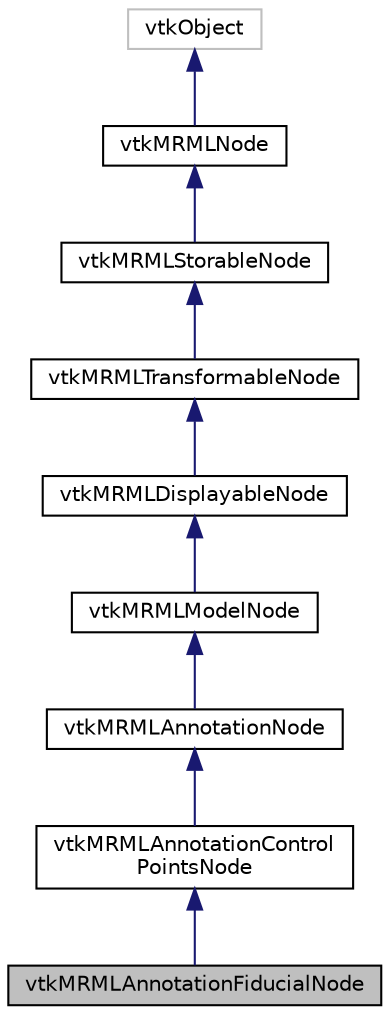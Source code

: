 digraph "vtkMRMLAnnotationFiducialNode"
{
  bgcolor="transparent";
  edge [fontname="Helvetica",fontsize="10",labelfontname="Helvetica",labelfontsize="10"];
  node [fontname="Helvetica",fontsize="10",shape=record];
  Node0 [label="vtkMRMLAnnotationFiducialNode",height=0.2,width=0.4,color="black", fillcolor="grey75", style="filled", fontcolor="black"];
  Node1 -> Node0 [dir="back",color="midnightblue",fontsize="10",style="solid",fontname="Helvetica"];
  Node1 [label="vtkMRMLAnnotationControl\lPointsNode",height=0.2,width=0.4,color="black",URL="$classvtkMRMLAnnotationControlPointsNode.html"];
  Node2 -> Node1 [dir="back",color="midnightblue",fontsize="10",style="solid",fontname="Helvetica"];
  Node2 [label="vtkMRMLAnnotationNode",height=0.2,width=0.4,color="black",URL="$classvtkMRMLAnnotationNode.html"];
  Node3 -> Node2 [dir="back",color="midnightblue",fontsize="10",style="solid",fontname="Helvetica"];
  Node3 [label="vtkMRMLModelNode",height=0.2,width=0.4,color="black",URL="$classvtkMRMLModelNode.html",tooltip="MRML node to represent a 3D surface model. "];
  Node4 -> Node3 [dir="back",color="midnightblue",fontsize="10",style="solid",fontname="Helvetica"];
  Node4 [label="vtkMRMLDisplayableNode",height=0.2,width=0.4,color="black",URL="$classvtkMRMLDisplayableNode.html"];
  Node5 -> Node4 [dir="back",color="midnightblue",fontsize="10",style="solid",fontname="Helvetica"];
  Node5 [label="vtkMRMLTransformableNode",height=0.2,width=0.4,color="black",URL="$classvtkMRMLTransformableNode.html",tooltip="MRML node for representing a node with a tranform. "];
  Node6 -> Node5 [dir="back",color="midnightblue",fontsize="10",style="solid",fontname="Helvetica"];
  Node6 [label="vtkMRMLStorableNode",height=0.2,width=0.4,color="black",URL="$classvtkMRMLStorableNode.html",tooltip="MRML node to represent a 3D surface model. "];
  Node7 -> Node6 [dir="back",color="midnightblue",fontsize="10",style="solid",fontname="Helvetica"];
  Node7 [label="vtkMRMLNode",height=0.2,width=0.4,color="black",URL="$classvtkMRMLNode.html",tooltip="Abstract Superclass for all specific types of MRML nodes. "];
  Node8 -> Node7 [dir="back",color="midnightblue",fontsize="10",style="solid",fontname="Helvetica"];
  Node8 [label="vtkObject",height=0.2,width=0.4,color="grey75"];
}
